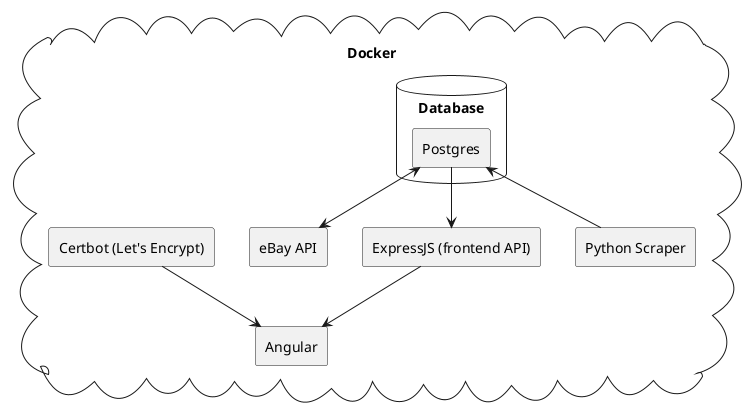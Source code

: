@startuml

skinparam componentStyle rectangle

cloud "Docker"{
    database "Database" {
        [Postgres]
    }
    [Angular]
    [eBay API]
    [ExpressJS (frontend API)]
    [Certbot (Let's Encrypt)]
    [Python Scraper]
}

[Postgres] <--> [eBay API]
[Postgres] --> [ExpressJS (frontend API)]
[Postgres] <-- [Python Scraper]

[ExpressJS (frontend API)] --> [Angular]
[Certbot (Let's Encrypt)] --> [Angular]


@enduml